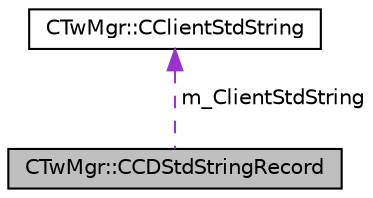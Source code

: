 digraph "CTwMgr::CCDStdStringRecord"
{
  edge [fontname="Helvetica",fontsize="10",labelfontname="Helvetica",labelfontsize="10"];
  node [fontname="Helvetica",fontsize="10",shape=record];
  Node1 [label="CTwMgr::CCDStdStringRecord",height=0.2,width=0.4,color="black", fillcolor="grey75", style="filled", fontcolor="black"];
  Node2 -> Node1 [dir="back",color="darkorchid3",fontsize="10",style="dashed",label=" m_ClientStdString" ,fontname="Helvetica"];
  Node2 [label="CTwMgr::CClientStdString",height=0.2,width=0.4,color="black", fillcolor="white", style="filled",URL="$struct_c_tw_mgr_1_1_c_client_std_string.html"];
}
